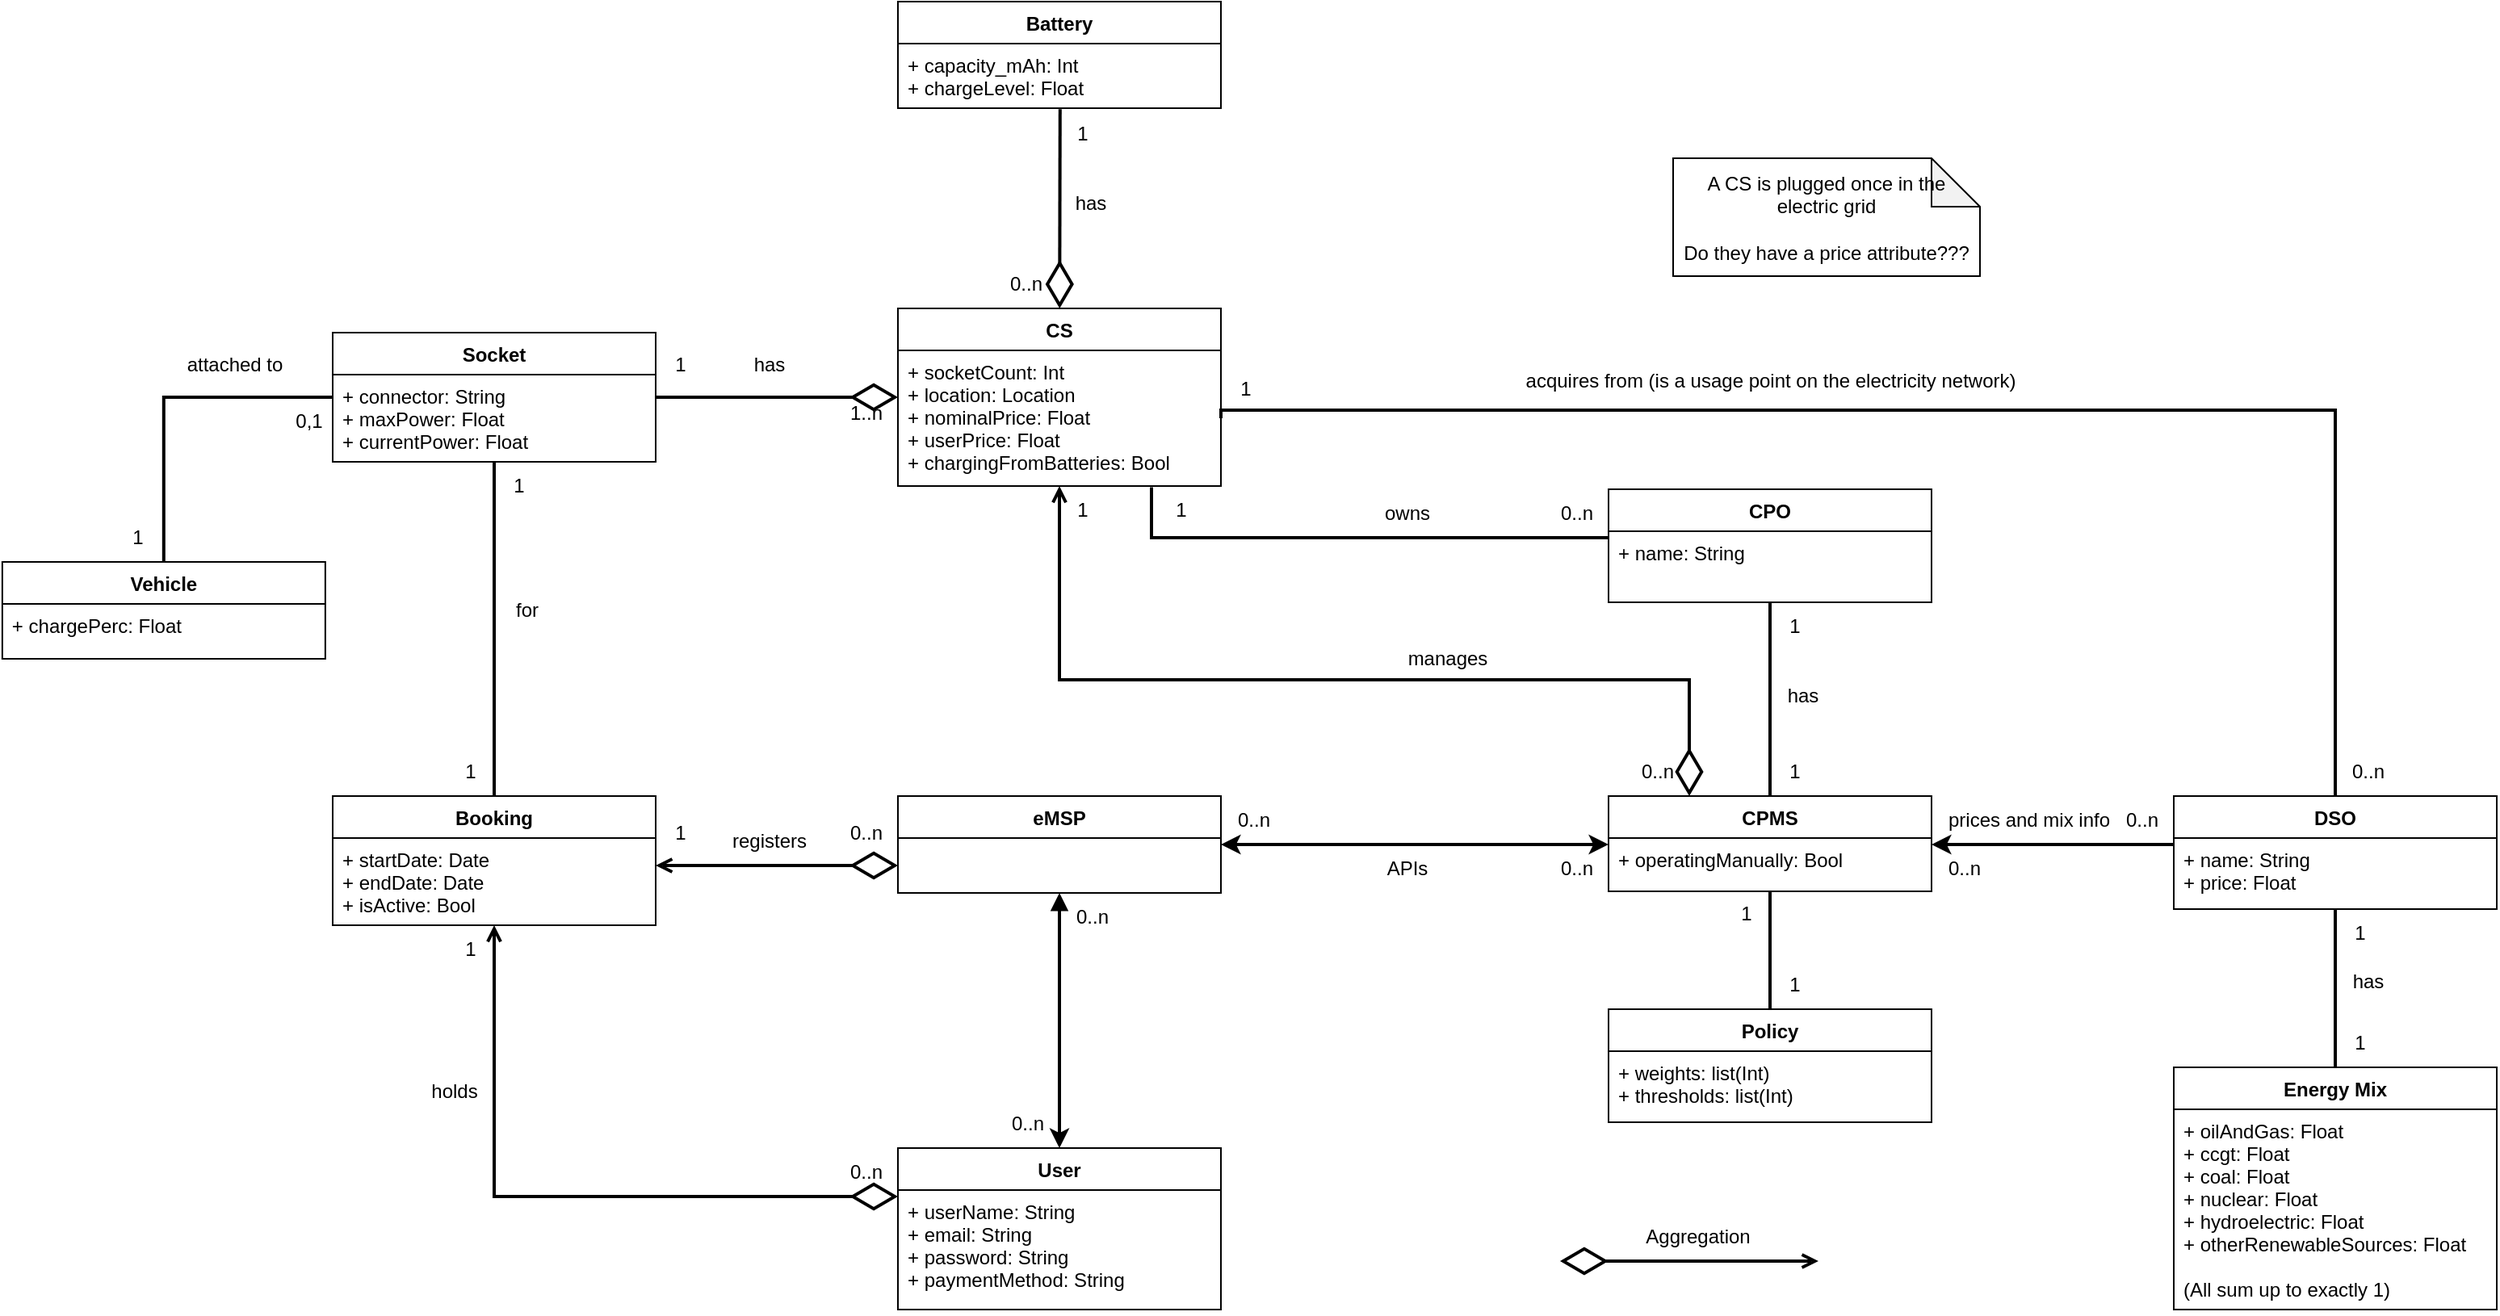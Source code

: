 <mxfile version="20.5.3" type="device"><diagram id="C5RBs43oDa-KdzZeNtuy" name="Page-1"><mxGraphModel dx="2062" dy="1112" grid="1" gridSize="9.842" guides="1" tooltips="1" connect="1" arrows="1" fold="1" page="1" pageScale="1" pageWidth="1920" pageHeight="1200" math="0" shadow="0"><root><mxCell id="WIyWlLk6GJQsqaUBKTNV-0"/><mxCell id="WIyWlLk6GJQsqaUBKTNV-1" parent="WIyWlLk6GJQsqaUBKTNV-0"/><mxCell id="Pn3tLs1hEeAwFZTbbHQ4-54" style="edgeStyle=orthogonalEdgeStyle;rounded=0;orthogonalLoop=1;jettySize=auto;html=1;exitX=1;exitY=0.5;exitDx=0;exitDy=0;entryX=0;entryY=0.5;entryDx=0;entryDy=0;strokeColor=default;strokeWidth=2;startArrow=classic;startFill=1;endArrow=none;endFill=0;" parent="WIyWlLk6GJQsqaUBKTNV-1" edge="1"><mxGeometry relative="1" as="geometry"><mxPoint x="1480" y="532" as="sourcePoint"/><mxPoint x="1630" y="532" as="targetPoint"/></mxGeometry></mxCell><mxCell id="Pn3tLs1hEeAwFZTbbHQ4-12" style="edgeStyle=orthogonalEdgeStyle;rounded=0;orthogonalLoop=1;jettySize=auto;html=1;entryX=0;entryY=0.5;entryDx=0;entryDy=0;strokeColor=default;strokeWidth=2;endArrow=classic;endFill=1;startArrow=classic;startFill=1;" parent="WIyWlLk6GJQsqaUBKTNV-1" edge="1"><mxGeometry relative="1" as="geometry"><mxPoint x="1040" y="532" as="sourcePoint"/><mxPoint x="1280" y="532" as="targetPoint"/></mxGeometry></mxCell><mxCell id="Pn3tLs1hEeAwFZTbbHQ4-8" value="1" style="text;html=1;align=center;verticalAlign=middle;resizable=0;points=[];autosize=1;strokeColor=none;fillColor=none;" parent="WIyWlLk6GJQsqaUBKTNV-1" vertex="1"><mxGeometry x="1380" y="472" width="30" height="30" as="geometry"/></mxCell><mxCell id="Pn3tLs1hEeAwFZTbbHQ4-9" value="1" style="text;html=1;align=center;verticalAlign=middle;resizable=0;points=[];autosize=1;strokeColor=none;fillColor=none;" parent="WIyWlLk6GJQsqaUBKTNV-1" vertex="1"><mxGeometry x="1380" y="382" width="30" height="30" as="geometry"/></mxCell><mxCell id="Pn3tLs1hEeAwFZTbbHQ4-13" value="0..n" style="text;html=1;align=center;verticalAlign=middle;resizable=0;points=[];autosize=1;strokeColor=none;fillColor=none;" parent="WIyWlLk6GJQsqaUBKTNV-1" vertex="1"><mxGeometry x="1040" y="502" width="40" height="30" as="geometry"/></mxCell><mxCell id="Pn3tLs1hEeAwFZTbbHQ4-14" value="0..n" style="text;html=1;align=center;verticalAlign=middle;resizable=0;points=[];autosize=1;strokeColor=none;fillColor=none;" parent="WIyWlLk6GJQsqaUBKTNV-1" vertex="1"><mxGeometry x="1240" y="532" width="40" height="30" as="geometry"/></mxCell><mxCell id="Pn3tLs1hEeAwFZTbbHQ4-26" value="" style="endArrow=block;endFill=1;html=1;edgeStyle=orthogonalEdgeStyle;align=left;verticalAlign=top;rounded=0;strokeColor=default;strokeWidth=2;exitX=0.5;exitY=0;exitDx=0;exitDy=0;exitPerimeter=0;entryX=0.5;entryY=1;entryDx=0;entryDy=0;startArrow=classic;startFill=1;" parent="WIyWlLk6GJQsqaUBKTNV-1" edge="1"><mxGeometry x="-1" relative="1" as="geometry"><mxPoint x="940" y="720" as="sourcePoint"/><mxPoint x="940" y="562" as="targetPoint"/></mxGeometry></mxCell><mxCell id="Pn3tLs1hEeAwFZTbbHQ4-28" value="0..n" style="text;html=1;align=center;verticalAlign=middle;resizable=0;points=[];autosize=1;strokeColor=none;fillColor=none;" parent="WIyWlLk6GJQsqaUBKTNV-1" vertex="1"><mxGeometry x="940" y="562" width="40" height="30" as="geometry"/></mxCell><mxCell id="Pn3tLs1hEeAwFZTbbHQ4-30" value="0..n" style="text;html=1;align=center;verticalAlign=middle;resizable=0;points=[];autosize=1;strokeColor=none;fillColor=none;" parent="WIyWlLk6GJQsqaUBKTNV-1" vertex="1"><mxGeometry x="900" y="690" width="40" height="30" as="geometry"/></mxCell><mxCell id="Pn3tLs1hEeAwFZTbbHQ4-32" style="edgeStyle=orthogonalEdgeStyle;rounded=0;orthogonalLoop=1;jettySize=auto;html=1;entryX=0;entryY=0.5;entryDx=0;entryDy=0;strokeColor=default;strokeWidth=2;startArrow=none;startFill=0;endArrow=none;endFill=0;exitX=0.785;exitY=1.009;exitDx=0;exitDy=0;exitPerimeter=0;" parent="WIyWlLk6GJQsqaUBKTNV-1" source="PpkT8xUa80IRxDaJXw0B-40" edge="1"><mxGeometry relative="1" as="geometry"><mxPoint x="1040" y="342" as="sourcePoint"/><mxPoint x="1280" y="342" as="targetPoint"/><Array as="points"><mxPoint x="997" y="342"/></Array></mxGeometry></mxCell><mxCell id="Pn3tLs1hEeAwFZTbbHQ4-33" value="1" style="text;html=1;align=center;verticalAlign=middle;resizable=0;points=[];autosize=1;strokeColor=none;fillColor=none;" parent="WIyWlLk6GJQsqaUBKTNV-1" vertex="1"><mxGeometry x="1040" y="235" width="30" height="30" as="geometry"/></mxCell><mxCell id="Pn3tLs1hEeAwFZTbbHQ4-34" value="0..n" style="text;html=1;align=center;verticalAlign=middle;resizable=0;points=[];autosize=1;strokeColor=none;fillColor=none;" parent="WIyWlLk6GJQsqaUBKTNV-1" vertex="1"><mxGeometry x="1240" y="312" width="40" height="30" as="geometry"/></mxCell><mxCell id="Pn3tLs1hEeAwFZTbbHQ4-37" value="0..n" style="text;html=1;align=center;verticalAlign=middle;resizable=0;points=[];autosize=1;strokeColor=none;fillColor=none;" parent="WIyWlLk6GJQsqaUBKTNV-1" vertex="1"><mxGeometry x="1290" y="472" width="40" height="30" as="geometry"/></mxCell><mxCell id="Pn3tLs1hEeAwFZTbbHQ4-55" value="0..n" style="text;html=1;align=center;verticalAlign=middle;resizable=0;points=[];autosize=1;strokeColor=none;fillColor=none;" parent="WIyWlLk6GJQsqaUBKTNV-1" vertex="1"><mxGeometry x="1590" y="502" width="40" height="30" as="geometry"/></mxCell><mxCell id="Pn3tLs1hEeAwFZTbbHQ4-57" value="0..n" style="text;html=1;align=center;verticalAlign=middle;resizable=0;points=[];autosize=1;strokeColor=none;fillColor=none;" parent="WIyWlLk6GJQsqaUBKTNV-1" vertex="1"><mxGeometry x="1480" y="532" width="40" height="30" as="geometry"/></mxCell><mxCell id="Pn3tLs1hEeAwFZTbbHQ4-58" value="prices and mix info" style="text;html=1;align=center;verticalAlign=middle;resizable=0;points=[];autosize=1;strokeColor=none;fillColor=none;" parent="WIyWlLk6GJQsqaUBKTNV-1" vertex="1"><mxGeometry x="1480" y="502" width="120" height="30" as="geometry"/></mxCell><mxCell id="Pn3tLs1hEeAwFZTbbHQ4-62" value="APIs" style="text;html=1;align=center;verticalAlign=middle;resizable=0;points=[];autosize=1;strokeColor=none;fillColor=none;" parent="WIyWlLk6GJQsqaUBKTNV-1" vertex="1"><mxGeometry x="1130" y="532" width="50" height="30" as="geometry"/></mxCell><mxCell id="Pn3tLs1hEeAwFZTbbHQ4-64" value="owns" style="text;html=1;align=center;verticalAlign=middle;resizable=0;points=[];autosize=1;strokeColor=none;fillColor=none;" parent="WIyWlLk6GJQsqaUBKTNV-1" vertex="1"><mxGeometry x="1130" y="312" width="50" height="30" as="geometry"/></mxCell><mxCell id="Pn3tLs1hEeAwFZTbbHQ4-65" value="manages" style="text;html=1;align=center;verticalAlign=middle;resizable=0;points=[];autosize=1;strokeColor=none;fillColor=none;" parent="WIyWlLk6GJQsqaUBKTNV-1" vertex="1"><mxGeometry x="1140" y="402" width="80" height="30" as="geometry"/></mxCell><mxCell id="Pn3tLs1hEeAwFZTbbHQ4-66" value="has" style="text;html=1;align=center;verticalAlign=middle;resizable=0;points=[];autosize=1;strokeColor=none;fillColor=none;" parent="WIyWlLk6GJQsqaUBKTNV-1" vertex="1"><mxGeometry x="1380" y="425" width="40" height="30" as="geometry"/></mxCell><mxCell id="PpkT8xUa80IRxDaJXw0B-1" value="" style="endArrow=open;html=1;endSize=6;startArrow=diamondThin;startSize=24;startFill=0;align=left;verticalAlign=bottom;rounded=0;sourcePerimeterSpacing=0;targetPerimeterSpacing=0;exitX=0.25;exitY=0;exitDx=0;exitDy=0;strokeWidth=2;entryX=0.5;entryY=1;entryDx=0;entryDy=0;entryPerimeter=0;edgeStyle=orthogonalEdgeStyle;" parent="WIyWlLk6GJQsqaUBKTNV-1" source="PpkT8xUa80IRxDaJXw0B-46" target="PpkT8xUa80IRxDaJXw0B-40" edge="1"><mxGeometry x="-1" y="3" relative="1" as="geometry"><mxPoint x="1280" y="502" as="sourcePoint"/><mxPoint x="1040" y="370" as="targetPoint"/><Array as="points"><mxPoint x="1330" y="430"/><mxPoint x="940" y="430"/></Array></mxGeometry></mxCell><mxCell id="PpkT8xUa80IRxDaJXw0B-3" value="" style="endArrow=open;html=1;endSize=6;startArrow=diamondThin;startSize=24;startFill=0;edgeStyle=orthogonalEdgeStyle;align=left;verticalAlign=bottom;rounded=0;strokeWidth=2;sourcePerimeterSpacing=0;targetPerimeterSpacing=0;" parent="WIyWlLk6GJQsqaUBKTNV-1" edge="1"><mxGeometry x="-1" y="3" relative="1" as="geometry"><mxPoint x="1250" y="790.0" as="sourcePoint"/><mxPoint x="1410" y="790.0" as="targetPoint"/></mxGeometry></mxCell><mxCell id="PpkT8xUa80IRxDaJXw0B-4" value="Aggregation" style="text;html=1;align=center;verticalAlign=middle;resizable=0;points=[];autosize=1;strokeColor=none;fillColor=none;" parent="WIyWlLk6GJQsqaUBKTNV-1" vertex="1"><mxGeometry x="1290" y="760" width="90" height="30" as="geometry"/></mxCell><mxCell id="PpkT8xUa80IRxDaJXw0B-39" value="CS" style="swimlane;fontStyle=1;childLayout=stackLayout;horizontal=1;startSize=26;fillColor=none;horizontalStack=0;resizeParent=1;resizeParentMax=0;resizeLast=0;collapsible=1;marginBottom=0;" parent="WIyWlLk6GJQsqaUBKTNV-1" vertex="1"><mxGeometry x="840" y="200" width="200" height="110" as="geometry"/></mxCell><mxCell id="PpkT8xUa80IRxDaJXw0B-40" value="+ socketCount: Int&#xA;+ location: Location&#xA;+ nominalPrice: Float&#xA;+ userPrice: Float&#xA;+ chargingFromBatteries: Bool&#xA;" style="text;strokeColor=none;fillColor=none;align=left;verticalAlign=top;spacingLeft=4;spacingRight=4;overflow=hidden;rotatable=0;points=[[0,0.5],[1,0.5]];portConstraint=eastwest;" parent="PpkT8xUa80IRxDaJXw0B-39" vertex="1"><mxGeometry y="26" width="200" height="84" as="geometry"/></mxCell><mxCell id="owNHzpTl9ri4X6CjDShU-5" style="edgeStyle=orthogonalEdgeStyle;rounded=0;orthogonalLoop=1;jettySize=auto;html=1;endArrow=none;endFill=0;strokeWidth=2;" parent="WIyWlLk6GJQsqaUBKTNV-1" source="PpkT8xUa80IRxDaJXw0B-42" target="PpkT8xUa80IRxDaJXw0B-46" edge="1"><mxGeometry relative="1" as="geometry"/></mxCell><mxCell id="PpkT8xUa80IRxDaJXw0B-42" value="CPO" style="swimlane;fontStyle=1;childLayout=stackLayout;horizontal=1;startSize=26;fillColor=none;horizontalStack=0;resizeParent=1;resizeParentMax=0;resizeLast=0;collapsible=1;marginBottom=0;" parent="WIyWlLk6GJQsqaUBKTNV-1" vertex="1"><mxGeometry x="1280" y="312" width="200" height="70" as="geometry"/></mxCell><mxCell id="PpkT8xUa80IRxDaJXw0B-43" value="+ name: String" style="text;strokeColor=none;fillColor=none;align=left;verticalAlign=top;spacingLeft=4;spacingRight=4;overflow=hidden;rotatable=0;points=[[0,0.5],[1,0.5]];portConstraint=eastwest;" parent="PpkT8xUa80IRxDaJXw0B-42" vertex="1"><mxGeometry y="26" width="200" height="44" as="geometry"/></mxCell><mxCell id="owNHzpTl9ri4X6CjDShU-6" style="edgeStyle=orthogonalEdgeStyle;rounded=0;orthogonalLoop=1;jettySize=auto;html=1;entryX=0.5;entryY=0;entryDx=0;entryDy=0;strokeWidth=2;endArrow=none;endFill=0;" parent="WIyWlLk6GJQsqaUBKTNV-1" source="PpkT8xUa80IRxDaJXw0B-44" target="owNHzpTl9ri4X6CjDShU-3" edge="1"><mxGeometry relative="1" as="geometry"/></mxCell><mxCell id="PpkT8xUa80IRxDaJXw0B-44" value="DSO" style="swimlane;fontStyle=1;childLayout=stackLayout;horizontal=1;startSize=26;fillColor=none;horizontalStack=0;resizeParent=1;resizeParentMax=0;resizeLast=0;collapsible=1;marginBottom=0;" parent="WIyWlLk6GJQsqaUBKTNV-1" vertex="1"><mxGeometry x="1630" y="502" width="200" height="70" as="geometry"/></mxCell><mxCell id="PpkT8xUa80IRxDaJXw0B-45" value="+ name: String&#xA;+ price: Float" style="text;strokeColor=none;fillColor=none;align=left;verticalAlign=top;spacingLeft=4;spacingRight=4;overflow=hidden;rotatable=0;points=[[0,0.5],[1,0.5]];portConstraint=eastwest;" parent="PpkT8xUa80IRxDaJXw0B-44" vertex="1"><mxGeometry y="26" width="200" height="44" as="geometry"/></mxCell><mxCell id="PpkT8xUa80IRxDaJXw0B-46" value="CPMS" style="swimlane;fontStyle=1;childLayout=stackLayout;horizontal=1;startSize=26;fillColor=none;horizontalStack=0;resizeParent=1;resizeParentMax=0;resizeLast=0;collapsible=1;marginBottom=0;align=center;" parent="WIyWlLk6GJQsqaUBKTNV-1" vertex="1"><mxGeometry x="1280" y="502" width="200" height="59.05" as="geometry"/></mxCell><mxCell id="u1KX1osnYslz2nYoVGZH-1" value="+ operatingManually: Bool" style="text;strokeColor=none;fillColor=none;align=left;verticalAlign=top;spacingLeft=4;spacingRight=4;overflow=hidden;rotatable=0;points=[[0,0.5],[1,0.5]];portConstraint=eastwest;" vertex="1" parent="PpkT8xUa80IRxDaJXw0B-46"><mxGeometry y="26" width="200" height="33.05" as="geometry"/></mxCell><mxCell id="PpkT8xUa80IRxDaJXw0B-48" value="eMSP" style="swimlane;fontStyle=1;childLayout=stackLayout;horizontal=1;startSize=26;fillColor=none;horizontalStack=0;resizeParent=1;resizeParentMax=0;resizeLast=0;collapsible=1;marginBottom=0;" parent="WIyWlLk6GJQsqaUBKTNV-1" vertex="1"><mxGeometry x="840" y="502" width="200" height="60" as="geometry"/></mxCell><mxCell id="9YvgKWo-0HQhoOnGf8l6-79" style="edgeStyle=none;rounded=0;orthogonalLoop=1;jettySize=auto;html=1;endArrow=none;endFill=0;strokeWidth=2;" parent="WIyWlLk6GJQsqaUBKTNV-1" source="9YvgKWo-0HQhoOnGf8l6-57" target="9YvgKWo-0HQhoOnGf8l6-60" edge="1"><mxGeometry relative="1" as="geometry"/></mxCell><mxCell id="9YvgKWo-0HQhoOnGf8l6-57" value="Booking" style="swimlane;fontStyle=1;childLayout=stackLayout;horizontal=1;startSize=26;fillColor=none;horizontalStack=0;resizeParent=1;resizeParentMax=0;resizeLast=0;collapsible=1;marginBottom=0;" parent="WIyWlLk6GJQsqaUBKTNV-1" vertex="1"><mxGeometry x="490" y="502" width="200" height="80" as="geometry"/></mxCell><mxCell id="9YvgKWo-0HQhoOnGf8l6-58" value="+ startDate: Date&#xA;+ endDate: Date&#xA;+ isActive: Bool&#xA;" style="text;strokeColor=none;fillColor=none;align=left;verticalAlign=top;spacingLeft=4;spacingRight=4;overflow=hidden;rotatable=0;points=[[0,0.5],[1,0.5]];portConstraint=eastwest;" parent="9YvgKWo-0HQhoOnGf8l6-57" vertex="1"><mxGeometry y="26" width="200" height="54" as="geometry"/></mxCell><mxCell id="0WnG5-4rUukdXLl6K3B_-16" style="edgeStyle=orthogonalEdgeStyle;rounded=0;orthogonalLoop=1;jettySize=auto;html=1;strokeWidth=2;endArrow=none;endFill=0;" parent="WIyWlLk6GJQsqaUBKTNV-1" source="9YvgKWo-0HQhoOnGf8l6-59" target="0WnG5-4rUukdXLl6K3B_-14" edge="1"><mxGeometry relative="1" as="geometry"/></mxCell><mxCell id="9YvgKWo-0HQhoOnGf8l6-59" value="Socket" style="swimlane;fontStyle=1;childLayout=stackLayout;horizontal=1;startSize=26;fillColor=none;horizontalStack=0;resizeParent=1;resizeParentMax=0;resizeLast=0;collapsible=1;marginBottom=0;" parent="WIyWlLk6GJQsqaUBKTNV-1" vertex="1"><mxGeometry x="490" y="215" width="200" height="80" as="geometry"><mxRectangle x="490" y="200" width="80" height="30" as="alternateBounds"/></mxGeometry></mxCell><mxCell id="9YvgKWo-0HQhoOnGf8l6-60" value="+ connector: String&#xA;+ maxPower: Float&#xA;+ currentPower: Float" style="text;strokeColor=none;fillColor=none;align=left;verticalAlign=top;spacingLeft=4;spacingRight=4;overflow=hidden;rotatable=0;points=[[0,0.5],[1,0.5]];portConstraint=eastwest;" parent="9YvgKWo-0HQhoOnGf8l6-59" vertex="1"><mxGeometry y="26" width="200" height="54" as="geometry"/></mxCell><mxCell id="9YvgKWo-0HQhoOnGf8l6-62" style="edgeStyle=orthogonalEdgeStyle;rounded=0;orthogonalLoop=1;jettySize=auto;html=1;strokeWidth=2;endArrow=diamondThin;endFill=0;startSize=6;endSize=24;sourcePerimeterSpacing=0;targetPerimeterSpacing=0;startArrow=open;startFill=0;" parent="WIyWlLk6GJQsqaUBKTNV-1" source="9YvgKWo-0HQhoOnGf8l6-58" target="owNHzpTl9ri4X6CjDShU-11" edge="1"><mxGeometry relative="1" as="geometry"><mxPoint x="350" y="402" as="sourcePoint"/><Array as="points"><mxPoint x="590" y="750"/></Array><mxPoint x="770" y="750" as="targetPoint"/></mxGeometry></mxCell><mxCell id="9YvgKWo-0HQhoOnGf8l6-63" value="1" style="text;html=1;align=center;verticalAlign=middle;resizable=0;points=[];autosize=1;strokeColor=none;fillColor=none;" parent="WIyWlLk6GJQsqaUBKTNV-1" vertex="1"><mxGeometry x="560" y="582" width="30" height="30" as="geometry"/></mxCell><mxCell id="9YvgKWo-0HQhoOnGf8l6-65" value="0..n" style="text;html=1;align=center;verticalAlign=middle;resizable=0;points=[];autosize=1;strokeColor=none;fillColor=none;" parent="WIyWlLk6GJQsqaUBKTNV-1" vertex="1"><mxGeometry x="800" y="720" width="40" height="30" as="geometry"/></mxCell><mxCell id="9YvgKWo-0HQhoOnGf8l6-67" value="holds" style="text;html=1;align=center;verticalAlign=middle;resizable=0;points=[];autosize=1;strokeColor=none;fillColor=none;" parent="WIyWlLk6GJQsqaUBKTNV-1" vertex="1"><mxGeometry x="540" y="670" width="50" height="30" as="geometry"/></mxCell><mxCell id="9YvgKWo-0HQhoOnGf8l6-70" value="1..n" style="text;html=1;align=center;verticalAlign=middle;resizable=0;points=[];autosize=1;strokeColor=none;fillColor=none;" parent="WIyWlLk6GJQsqaUBKTNV-1" vertex="1"><mxGeometry x="800" y="250" width="40" height="30" as="geometry"/></mxCell><mxCell id="9YvgKWo-0HQhoOnGf8l6-71" value="1" style="text;html=1;align=center;verticalAlign=middle;resizable=0;points=[];autosize=1;strokeColor=none;fillColor=none;" parent="WIyWlLk6GJQsqaUBKTNV-1" vertex="1"><mxGeometry x="690" y="220" width="30" height="30" as="geometry"/></mxCell><mxCell id="9YvgKWo-0HQhoOnGf8l6-72" value="has" style="text;html=1;align=center;verticalAlign=middle;resizable=0;points=[];autosize=1;strokeColor=none;fillColor=none;" parent="WIyWlLk6GJQsqaUBKTNV-1" vertex="1"><mxGeometry x="740" y="220" width="40" height="30" as="geometry"/></mxCell><mxCell id="9YvgKWo-0HQhoOnGf8l6-80" value="1" style="text;html=1;align=center;verticalAlign=middle;resizable=0;points=[];autosize=1;strokeColor=none;fillColor=none;" parent="WIyWlLk6GJQsqaUBKTNV-1" vertex="1"><mxGeometry x="560" y="472" width="30" height="30" as="geometry"/></mxCell><mxCell id="9YvgKWo-0HQhoOnGf8l6-81" value="1" style="text;html=1;align=center;verticalAlign=middle;resizable=0;points=[];autosize=1;strokeColor=none;fillColor=none;" parent="WIyWlLk6GJQsqaUBKTNV-1" vertex="1"><mxGeometry x="590" y="295" width="30" height="30" as="geometry"/></mxCell><mxCell id="9YvgKWo-0HQhoOnGf8l6-82" value="for" style="text;html=1;align=center;verticalAlign=middle;resizable=0;points=[];autosize=1;strokeColor=none;fillColor=none;" parent="WIyWlLk6GJQsqaUBKTNV-1" vertex="1"><mxGeometry x="590" y="372" width="40" height="30" as="geometry"/></mxCell><mxCell id="9YvgKWo-0HQhoOnGf8l6-83" style="edgeStyle=orthogonalEdgeStyle;rounded=0;orthogonalLoop=1;jettySize=auto;html=1;strokeWidth=2;endArrow=diamondThin;endFill=0;startSize=6;endSize=24;sourcePerimeterSpacing=0;targetPerimeterSpacing=0;startArrow=open;startFill=0;entryX=0;entryY=0.5;entryDx=0;entryDy=0;" parent="WIyWlLk6GJQsqaUBKTNV-1" edge="1"><mxGeometry relative="1" as="geometry"><mxPoint x="690" y="545" as="sourcePoint"/><Array as="points"/><mxPoint x="840" y="545" as="targetPoint"/></mxGeometry></mxCell><mxCell id="9YvgKWo-0HQhoOnGf8l6-84" value="0..n" style="text;html=1;align=center;verticalAlign=middle;resizable=0;points=[];autosize=1;strokeColor=none;fillColor=none;" parent="WIyWlLk6GJQsqaUBKTNV-1" vertex="1"><mxGeometry x="800" y="510" width="40" height="30" as="geometry"/></mxCell><mxCell id="9YvgKWo-0HQhoOnGf8l6-85" value="1" style="text;html=1;align=center;verticalAlign=middle;resizable=0;points=[];autosize=1;strokeColor=none;fillColor=none;" parent="WIyWlLk6GJQsqaUBKTNV-1" vertex="1"><mxGeometry x="690" y="510" width="30" height="30" as="geometry"/></mxCell><mxCell id="9YvgKWo-0HQhoOnGf8l6-86" value="registers" style="text;html=1;align=center;verticalAlign=middle;resizable=0;points=[];autosize=1;strokeColor=none;fillColor=none;" parent="WIyWlLk6GJQsqaUBKTNV-1" vertex="1"><mxGeometry x="725" y="515" width="70" height="30" as="geometry"/></mxCell><mxCell id="xOUeVIW83xGkg_n0aEDf-5" value="1" style="text;html=1;align=center;verticalAlign=middle;resizable=0;points=[];autosize=1;strokeColor=none;fillColor=none;" parent="WIyWlLk6GJQsqaUBKTNV-1" vertex="1"><mxGeometry x="1000" y="310" width="30" height="30" as="geometry"/></mxCell><mxCell id="xOUeVIW83xGkg_n0aEDf-7" value="acquires from (is a usage point on the electricity network)" style="text;html=1;align=center;verticalAlign=middle;resizable=0;points=[];autosize=1;strokeColor=none;fillColor=none;" parent="WIyWlLk6GJQsqaUBKTNV-1" vertex="1"><mxGeometry x="1215" y="230" width="330" height="30" as="geometry"/></mxCell><mxCell id="xOUeVIW83xGkg_n0aEDf-8" value="0..n" style="text;html=1;align=center;verticalAlign=middle;resizable=0;points=[];autosize=1;strokeColor=none;fillColor=none;" parent="WIyWlLk6GJQsqaUBKTNV-1" vertex="1"><mxGeometry x="1730" y="472" width="40" height="30" as="geometry"/></mxCell><mxCell id="xOUeVIW83xGkg_n0aEDf-11" value="" style="endArrow=diamondThin;endFill=0;endSize=24;html=1;rounded=0;edgeStyle=orthogonalEdgeStyle;strokeWidth=2;" parent="WIyWlLk6GJQsqaUBKTNV-1" source="9YvgKWo-0HQhoOnGf8l6-59" target="PpkT8xUa80IRxDaJXw0B-39" edge="1"><mxGeometry width="160" relative="1" as="geometry"><mxPoint x="690" y="250" as="sourcePoint"/><mxPoint x="850" y="250" as="targetPoint"/></mxGeometry></mxCell><mxCell id="xOUeVIW83xGkg_n0aEDf-12" style="edgeStyle=orthogonalEdgeStyle;rounded=0;orthogonalLoop=1;jettySize=auto;html=1;strokeColor=default;strokeWidth=2;startArrow=none;startFill=0;endArrow=none;endFill=0;exitX=1;exitY=0.5;exitDx=0;exitDy=0;" parent="WIyWlLk6GJQsqaUBKTNV-1" source="PpkT8xUa80IRxDaJXw0B-40" target="PpkT8xUa80IRxDaJXw0B-44" edge="1"><mxGeometry relative="1" as="geometry"><mxPoint x="1070" y="249.6" as="sourcePoint"/><mxPoint x="1310" y="249.6" as="targetPoint"/><Array as="points"><mxPoint x="1730" y="263"/></Array></mxGeometry></mxCell><mxCell id="xOUeVIW83xGkg_n0aEDf-13" value="Battery" style="swimlane;fontStyle=1;childLayout=stackLayout;horizontal=1;startSize=26;fillColor=none;horizontalStack=0;resizeParent=1;resizeParentMax=0;resizeLast=0;collapsible=1;marginBottom=0;" parent="WIyWlLk6GJQsqaUBKTNV-1" vertex="1"><mxGeometry x="840" y="10" width="200" height="66" as="geometry"><mxRectangle x="840" y="100" width="80" height="30" as="alternateBounds"/></mxGeometry></mxCell><mxCell id="xOUeVIW83xGkg_n0aEDf-14" value="+ capacity_mAh: Int&#xA;+ chargeLevel: Float" style="text;strokeColor=none;fillColor=none;align=left;verticalAlign=top;spacingLeft=4;spacingRight=4;overflow=hidden;rotatable=0;points=[[0,0.5],[1,0.5]];portConstraint=eastwest;" parent="xOUeVIW83xGkg_n0aEDf-13" vertex="1"><mxGeometry y="26" width="200" height="40" as="geometry"/></mxCell><mxCell id="xOUeVIW83xGkg_n0aEDf-15" value="" style="endArrow=none;html=1;rounded=0;strokeWidth=2;entryX=0.502;entryY=1.015;entryDx=0;entryDy=0;entryPerimeter=0;endFill=0;startArrow=diamondThin;startFill=0;startSize=24;" parent="WIyWlLk6GJQsqaUBKTNV-1" source="PpkT8xUa80IRxDaJXw0B-39" target="xOUeVIW83xGkg_n0aEDf-14" edge="1"><mxGeometry width="50" height="50" relative="1" as="geometry"><mxPoint x="940" y="310" as="sourcePoint"/><mxPoint x="990" y="260" as="targetPoint"/></mxGeometry></mxCell><mxCell id="xOUeVIW83xGkg_n0aEDf-17" value="1" style="text;html=1;align=center;verticalAlign=middle;resizable=0;points=[];autosize=1;strokeColor=none;fillColor=none;" parent="WIyWlLk6GJQsqaUBKTNV-1" vertex="1"><mxGeometry x="938.75" y="77" width="30" height="30" as="geometry"/></mxCell><mxCell id="xOUeVIW83xGkg_n0aEDf-16" value="0..n" style="text;html=1;align=center;verticalAlign=middle;resizable=0;points=[];autosize=1;strokeColor=none;fillColor=none;" parent="WIyWlLk6GJQsqaUBKTNV-1" vertex="1"><mxGeometry x="898.75" y="170" width="40" height="30" as="geometry"/></mxCell><mxCell id="xOUeVIW83xGkg_n0aEDf-19" value="has" style="text;html=1;align=center;verticalAlign=middle;resizable=0;points=[];autosize=1;strokeColor=none;fillColor=none;" parent="WIyWlLk6GJQsqaUBKTNV-1" vertex="1"><mxGeometry x="938.75" y="120" width="40" height="30" as="geometry"/></mxCell><mxCell id="4nFpNXKAevV-AhepwRWy-0" value="&lt;span style=&quot;text-align: left;&quot;&gt;A CS is plugged once in the electric grid&lt;br&gt;&lt;br&gt;Do they have a price attribute???&lt;br&gt;&lt;/span&gt;" style="shape=note;whiteSpace=wrap;html=1;backgroundOutline=1;darkOpacity=0.05;" parent="WIyWlLk6GJQsqaUBKTNV-1" vertex="1"><mxGeometry x="1320" y="107" width="190" height="73" as="geometry"/></mxCell><mxCell id="4nFpNXKAevV-AhepwRWy-2" value="1" style="text;html=1;align=center;verticalAlign=middle;resizable=0;points=[];autosize=1;strokeColor=none;fillColor=none;" parent="WIyWlLk6GJQsqaUBKTNV-1" vertex="1"><mxGeometry x="938.75" y="310" width="30" height="30" as="geometry"/></mxCell><mxCell id="owNHzpTl9ri4X6CjDShU-3" value="Energy Mix" style="swimlane;fontStyle=1;childLayout=stackLayout;horizontal=1;startSize=26;fillColor=none;horizontalStack=0;resizeParent=1;resizeParentMax=0;resizeLast=0;collapsible=1;marginBottom=0;" parent="WIyWlLk6GJQsqaUBKTNV-1" vertex="1"><mxGeometry x="1630" y="670" width="200" height="150" as="geometry"/></mxCell><mxCell id="owNHzpTl9ri4X6CjDShU-4" value="+ oilAndGas: Float&#xA;+ ccgt: Float&#xA;+ coal: Float&#xA;+ nuclear: Float&#xA;+ hydroelectric: Float&#xA;+ otherRenewableSources: Float&#xA;&#xA;(All sum up to exactly 1)&#xA;" style="text;strokeColor=none;fillColor=none;align=left;verticalAlign=top;spacingLeft=4;spacingRight=4;overflow=hidden;rotatable=0;points=[[0,0.5],[1,0.5]];portConstraint=eastwest;" parent="owNHzpTl9ri4X6CjDShU-3" vertex="1"><mxGeometry y="26" width="200" height="124" as="geometry"/></mxCell><mxCell id="owNHzpTl9ri4X6CjDShU-7" value="1" style="text;html=1;align=center;verticalAlign=middle;resizable=0;points=[];autosize=1;strokeColor=none;fillColor=none;" parent="WIyWlLk6GJQsqaUBKTNV-1" vertex="1"><mxGeometry x="1730" y="640" width="30" height="30" as="geometry"/></mxCell><mxCell id="owNHzpTl9ri4X6CjDShU-8" value="1" style="text;html=1;align=center;verticalAlign=middle;resizable=0;points=[];autosize=1;strokeColor=none;fillColor=none;" parent="WIyWlLk6GJQsqaUBKTNV-1" vertex="1"><mxGeometry x="1730" y="572" width="30" height="30" as="geometry"/></mxCell><mxCell id="owNHzpTl9ri4X6CjDShU-9" value="has" style="text;html=1;align=center;verticalAlign=middle;resizable=0;points=[];autosize=1;strokeColor=none;fillColor=none;" parent="WIyWlLk6GJQsqaUBKTNV-1" vertex="1"><mxGeometry x="1730" y="602" width="40" height="30" as="geometry"/></mxCell><mxCell id="owNHzpTl9ri4X6CjDShU-11" value="User" style="swimlane;fontStyle=1;childLayout=stackLayout;horizontal=1;startSize=26;fillColor=none;horizontalStack=0;resizeParent=1;resizeParentMax=0;resizeLast=0;collapsible=1;marginBottom=0;" parent="WIyWlLk6GJQsqaUBKTNV-1" vertex="1"><mxGeometry x="840" y="720" width="200" height="100" as="geometry"/></mxCell><mxCell id="owNHzpTl9ri4X6CjDShU-15" value="+ userName: String&#xA;+ email: String&#xA;+ password: String&#xA;+ paymentMethod: String&#xA;" style="text;strokeColor=none;fillColor=none;align=left;verticalAlign=top;spacingLeft=4;spacingRight=4;overflow=hidden;rotatable=0;points=[[0,0.5],[1,0.5]];portConstraint=eastwest;" parent="owNHzpTl9ri4X6CjDShU-11" vertex="1"><mxGeometry y="26" width="200" height="74" as="geometry"/></mxCell><mxCell id="0WnG5-4rUukdXLl6K3B_-2" style="edgeStyle=orthogonalEdgeStyle;rounded=0;orthogonalLoop=1;jettySize=auto;html=1;strokeWidth=2;endArrow=none;endFill=0;" parent="WIyWlLk6GJQsqaUBKTNV-1" source="0WnG5-4rUukdXLl6K3B_-0" target="PpkT8xUa80IRxDaJXw0B-46" edge="1"><mxGeometry relative="1" as="geometry"/></mxCell><mxCell id="0WnG5-4rUukdXLl6K3B_-0" value="Policy" style="swimlane;fontStyle=1;childLayout=stackLayout;horizontal=1;startSize=26;fillColor=none;horizontalStack=0;resizeParent=1;resizeParentMax=0;resizeLast=0;collapsible=1;marginBottom=0;" parent="WIyWlLk6GJQsqaUBKTNV-1" vertex="1"><mxGeometry x="1280" y="634" width="200" height="70" as="geometry"><mxRectangle x="840" y="100" width="80" height="30" as="alternateBounds"/></mxGeometry></mxCell><mxCell id="0WnG5-4rUukdXLl6K3B_-13" value="+ weights: list(Int)&#xA;+ thresholds: list(Int)&#xA;" style="text;strokeColor=none;fillColor=none;align=left;verticalAlign=top;spacingLeft=4;spacingRight=4;overflow=hidden;rotatable=0;points=[[0,0.5],[1,0.5]];portConstraint=eastwest;" parent="0WnG5-4rUukdXLl6K3B_-0" vertex="1"><mxGeometry y="26" width="200" height="44" as="geometry"/></mxCell><mxCell id="0WnG5-4rUukdXLl6K3B_-4" value="1" style="text;html=1;align=center;verticalAlign=middle;resizable=0;points=[];autosize=1;strokeColor=none;fillColor=none;" parent="WIyWlLk6GJQsqaUBKTNV-1" vertex="1"><mxGeometry x="1380" y="604" width="30" height="30" as="geometry"/></mxCell><mxCell id="0WnG5-4rUukdXLl6K3B_-5" value="1" style="text;html=1;align=center;verticalAlign=middle;resizable=0;points=[];autosize=1;strokeColor=none;fillColor=none;" parent="WIyWlLk6GJQsqaUBKTNV-1" vertex="1"><mxGeometry x="1350" y="560" width="30" height="30" as="geometry"/></mxCell><mxCell id="0WnG5-4rUukdXLl6K3B_-14" value="Vehicle" style="swimlane;fontStyle=1;childLayout=stackLayout;horizontal=1;startSize=26;fillColor=none;horizontalStack=0;resizeParent=1;resizeParentMax=0;resizeLast=0;collapsible=1;marginBottom=0;" parent="WIyWlLk6GJQsqaUBKTNV-1" vertex="1"><mxGeometry x="285.43" y="357" width="200" height="60" as="geometry"><mxRectangle x="490" y="200" width="80" height="30" as="alternateBounds"/></mxGeometry></mxCell><mxCell id="0WnG5-4rUukdXLl6K3B_-15" value="+ chargePerc: Float&#xA;" style="text;strokeColor=none;fillColor=none;align=left;verticalAlign=top;spacingLeft=4;spacingRight=4;overflow=hidden;rotatable=0;points=[[0,0.5],[1,0.5]];portConstraint=eastwest;" parent="0WnG5-4rUukdXLl6K3B_-14" vertex="1"><mxGeometry y="26" width="200" height="34" as="geometry"/></mxCell><mxCell id="0WnG5-4rUukdXLl6K3B_-17" value="1" style="text;html=1;align=center;verticalAlign=middle;resizable=0;points=[];autosize=1;strokeColor=none;fillColor=none;" parent="WIyWlLk6GJQsqaUBKTNV-1" vertex="1"><mxGeometry x="354.33" y="327" width="30" height="30" as="geometry"/></mxCell><mxCell id="0WnG5-4rUukdXLl6K3B_-18" value="0,1" style="text;html=1;align=center;verticalAlign=middle;resizable=0;points=[];autosize=1;strokeColor=none;fillColor=none;" parent="WIyWlLk6GJQsqaUBKTNV-1" vertex="1"><mxGeometry x="455" y="255" width="40" height="30" as="geometry"/></mxCell><mxCell id="0WnG5-4rUukdXLl6K3B_-19" value="attached to" style="text;html=1;align=center;verticalAlign=middle;resizable=0;points=[];autosize=1;strokeColor=none;fillColor=none;" parent="WIyWlLk6GJQsqaUBKTNV-1" vertex="1"><mxGeometry x="383.86" y="220" width="90" height="30" as="geometry"/></mxCell></root></mxGraphModel></diagram></mxfile>